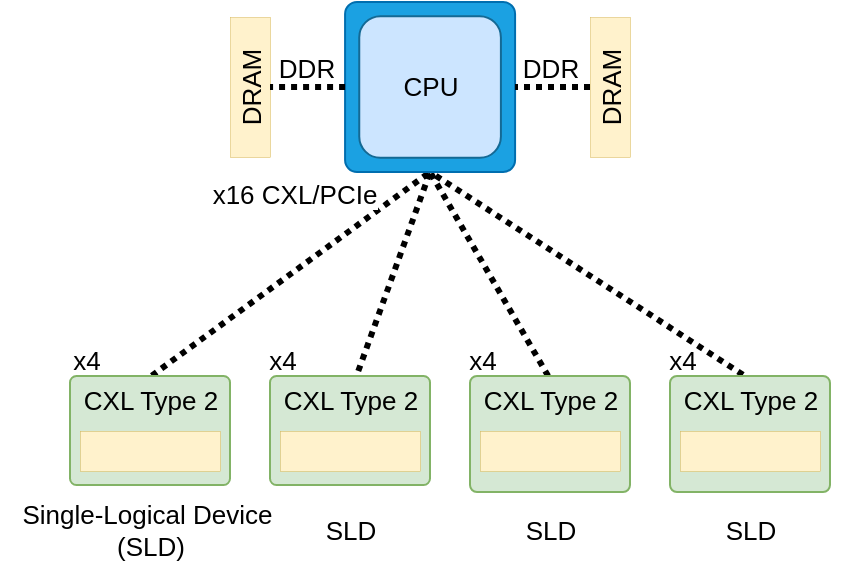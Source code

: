 <mxfile version="24.2.2" type="github">
  <diagram name="Page-1" id="A8W0ZlJkRZm1EOQpJBz_">
    <mxGraphModel dx="765" dy="502" grid="1" gridSize="10" guides="1" tooltips="1" connect="1" arrows="1" fold="1" page="1" pageScale="1" pageWidth="850" pageHeight="1100" math="0" shadow="0">
      <root>
        <mxCell id="0" />
        <mxCell id="1" parent="0" />
        <mxCell id="is0zO_lCI0SrMwI-yfCZ-1" value="" style="endArrow=none;html=1;rounded=0;entryX=0.5;entryY=1;entryDx=0;entryDy=0;exitX=0.51;exitY=0.078;exitDx=0;exitDy=0;strokeWidth=3;dashed=1;dashPattern=1 1;strokeColor=#000000;exitPerimeter=0;fontSize=13;" edge="1" parent="1" source="is0zO_lCI0SrMwI-yfCZ-7" target="is0zO_lCI0SrMwI-yfCZ-27">
          <mxGeometry width="50" height="50" relative="1" as="geometry">
            <mxPoint x="109.25" y="316.59" as="sourcePoint" />
            <mxPoint x="182.71" y="190" as="targetPoint" />
          </mxGeometry>
        </mxCell>
        <mxCell id="is0zO_lCI0SrMwI-yfCZ-2" value="" style="endArrow=none;html=1;rounded=0;entryX=0.5;entryY=1;entryDx=0;entryDy=0;exitX=0.546;exitY=0.002;exitDx=0;exitDy=0;strokeWidth=3;dashed=1;dashPattern=1 1;strokeColor=#000000;exitPerimeter=0;fontSize=13;" edge="1" parent="1" source="is0zO_lCI0SrMwI-yfCZ-11" target="is0zO_lCI0SrMwI-yfCZ-27">
          <mxGeometry width="50" height="50" relative="1" as="geometry">
            <mxPoint x="321.63" y="331.56" as="sourcePoint" />
            <mxPoint x="225.32" y="182.84" as="targetPoint" />
          </mxGeometry>
        </mxCell>
        <mxCell id="is0zO_lCI0SrMwI-yfCZ-3" value="" style="endArrow=none;html=1;rounded=0;entryX=0.5;entryY=1;entryDx=0;entryDy=0;strokeWidth=3;dashed=1;dashPattern=1 1;exitX=0.49;exitY=0.086;exitDx=0;exitDy=0;strokeColor=#000000;exitPerimeter=0;fontSize=13;" edge="1" parent="1" source="is0zO_lCI0SrMwI-yfCZ-15" target="is0zO_lCI0SrMwI-yfCZ-27">
          <mxGeometry width="50" height="50" relative="1" as="geometry">
            <mxPoint x="498.39" y="331.38" as="sourcePoint" />
            <mxPoint x="189.71" y="195" as="targetPoint" />
          </mxGeometry>
        </mxCell>
        <mxCell id="is0zO_lCI0SrMwI-yfCZ-4" value="" style="endArrow=none;html=1;rounded=0;entryX=0.5;entryY=1;entryDx=0;entryDy=0;strokeWidth=3;dashed=1;dashPattern=1 1;exitX=0.461;exitY=0.065;exitDx=0;exitDy=0;strokeColor=#000000;exitPerimeter=0;fontSize=13;" edge="1" parent="1" source="is0zO_lCI0SrMwI-yfCZ-19" target="is0zO_lCI0SrMwI-yfCZ-27">
          <mxGeometry width="50" height="50" relative="1" as="geometry">
            <mxPoint x="672.62" y="330.42" as="sourcePoint" />
            <mxPoint x="162.42" y="180" as="targetPoint" />
          </mxGeometry>
        </mxCell>
        <mxCell id="is0zO_lCI0SrMwI-yfCZ-5" value="Single-Logical Device&amp;nbsp;&lt;div style=&quot;font-size: 13px;&quot;&gt;(SLD)&lt;/div&gt;" style="text;html=1;align=center;verticalAlign=middle;resizable=0;points=[];autosize=1;strokeColor=none;fillColor=none;fontFamily=Helvetica;fontSize=13;fontColor=default;labelBackgroundColor=default;" vertex="1" parent="1">
          <mxGeometry x="190.0" y="344.47" width="150" height="40" as="geometry" />
        </mxCell>
        <mxCell id="is0zO_lCI0SrMwI-yfCZ-6" value="&lt;div style=&quot;font-size: 13px;&quot;&gt;&lt;br style=&quot;font-size: 13px;&quot;&gt;&lt;/div&gt;" style="rounded=1;whiteSpace=wrap;html=1;strokeWidth=1;fontSize=13;rotation=90;align=right;verticalAlign=middle;horizontal=0;labelPosition=left;verticalLabelPosition=middle;fillColor=#d5e8d4;strokeColor=#82b366;perimeterSpacing=0;imageWidth=24;arcSize=6;" vertex="1" parent="1">
          <mxGeometry x="237.75" y="274.25" width="54.5" height="80" as="geometry" />
        </mxCell>
        <mxCell id="is0zO_lCI0SrMwI-yfCZ-7" value="&lt;font style=&quot;font-size: 13px;&quot;&gt;CXL Type 2&lt;/font&gt;" style="text;html=1;align=center;verticalAlign=middle;resizable=0;points=[];autosize=1;strokeColor=none;fillColor=none;labelBackgroundColor=none;fontColor=#000000;fontSize=13;" vertex="1" parent="1">
          <mxGeometry x="220" y="284.47" width="90" height="30" as="geometry" />
        </mxCell>
        <mxCell id="is0zO_lCI0SrMwI-yfCZ-8" value="" style="rounded=0;whiteSpace=wrap;html=1;fillColor=#fff2cc;strokeColor=#d6b656;shadow=0;textShadow=0;strokeWidth=0.25;fontSize=13;" vertex="1" parent="1">
          <mxGeometry x="230" y="314.47" width="70" height="20" as="geometry" />
        </mxCell>
        <mxCell id="is0zO_lCI0SrMwI-yfCZ-9" value="SLD" style="text;html=1;align=center;verticalAlign=middle;resizable=0;points=[];autosize=1;strokeColor=none;fillColor=none;fontFamily=Helvetica;fontSize=13;fontColor=default;labelBackgroundColor=default;" vertex="1" parent="1">
          <mxGeometry x="340.0" y="349.47" width="50" height="30" as="geometry" />
        </mxCell>
        <mxCell id="is0zO_lCI0SrMwI-yfCZ-10" value="&lt;div style=&quot;font-size: 13px;&quot;&gt;&lt;br style=&quot;font-size: 13px;&quot;&gt;&lt;/div&gt;" style="rounded=1;whiteSpace=wrap;html=1;strokeWidth=1;fontSize=13;rotation=90;align=right;verticalAlign=middle;horizontal=0;labelPosition=left;verticalLabelPosition=middle;fillColor=#d5e8d4;strokeColor=#82b366;perimeterSpacing=0;imageWidth=24;arcSize=6;" vertex="1" parent="1">
          <mxGeometry x="337.75" y="274.25" width="54.5" height="80" as="geometry" />
        </mxCell>
        <mxCell id="is0zO_lCI0SrMwI-yfCZ-11" value="&lt;font style=&quot;font-size: 13px;&quot;&gt;CXL Type 2&lt;/font&gt;" style="text;html=1;align=center;verticalAlign=middle;resizable=0;points=[];autosize=1;strokeColor=none;fillColor=none;labelBackgroundColor=none;fontColor=#000000;fontSize=13;" vertex="1" parent="1">
          <mxGeometry x="320" y="284.47" width="90" height="30" as="geometry" />
        </mxCell>
        <mxCell id="is0zO_lCI0SrMwI-yfCZ-12" value="" style="rounded=0;whiteSpace=wrap;html=1;fillColor=#fff2cc;strokeColor=#d6b656;shadow=0;textShadow=0;strokeWidth=0.25;fontSize=13;" vertex="1" parent="1">
          <mxGeometry x="330" y="314.47" width="70" height="20" as="geometry" />
        </mxCell>
        <mxCell id="is0zO_lCI0SrMwI-yfCZ-13" value="SLD" style="text;html=1;align=center;verticalAlign=middle;resizable=0;points=[];autosize=1;strokeColor=none;fillColor=none;fontFamily=Helvetica;fontSize=13;fontColor=default;labelBackgroundColor=default;" vertex="1" parent="1">
          <mxGeometry x="440" y="349.47" width="50" height="30" as="geometry" />
        </mxCell>
        <mxCell id="is0zO_lCI0SrMwI-yfCZ-14" value="&lt;div style=&quot;font-size: 13px;&quot;&gt;&lt;br style=&quot;font-size: 13px;&quot;&gt;&lt;/div&gt;" style="rounded=1;whiteSpace=wrap;html=1;strokeWidth=1;fontSize=13;rotation=90;align=right;verticalAlign=middle;horizontal=0;labelPosition=left;verticalLabelPosition=middle;fillColor=#d5e8d4;strokeColor=#82b366;perimeterSpacing=0;imageWidth=24;arcSize=6;" vertex="1" parent="1">
          <mxGeometry x="436" y="276" width="58" height="80" as="geometry" />
        </mxCell>
        <mxCell id="is0zO_lCI0SrMwI-yfCZ-15" value="&lt;font style=&quot;font-size: 13px;&quot;&gt;CXL Type 2&lt;/font&gt;" style="text;html=1;align=center;verticalAlign=middle;resizable=0;points=[];autosize=1;strokeColor=none;fillColor=none;labelBackgroundColor=none;fontColor=#000000;fontSize=13;" vertex="1" parent="1">
          <mxGeometry x="420" y="284.47" width="90" height="30" as="geometry" />
        </mxCell>
        <mxCell id="is0zO_lCI0SrMwI-yfCZ-16" value="" style="rounded=0;whiteSpace=wrap;html=1;fillColor=#fff2cc;strokeColor=#d6b656;shadow=0;textShadow=0;strokeWidth=0.25;fontSize=13;" vertex="1" parent="1">
          <mxGeometry x="430" y="314.47" width="70" height="20" as="geometry" />
        </mxCell>
        <mxCell id="is0zO_lCI0SrMwI-yfCZ-17" value="SLD" style="text;html=1;align=center;verticalAlign=middle;resizable=0;points=[];autosize=1;strokeColor=none;fillColor=none;fontFamily=Helvetica;fontSize=13;fontColor=default;labelBackgroundColor=default;" vertex="1" parent="1">
          <mxGeometry x="540" y="349.47" width="50" height="30" as="geometry" />
        </mxCell>
        <mxCell id="is0zO_lCI0SrMwI-yfCZ-18" value="&lt;div style=&quot;font-size: 13px;&quot;&gt;&lt;br style=&quot;font-size: 13px;&quot;&gt;&lt;/div&gt;" style="rounded=1;whiteSpace=wrap;html=1;strokeWidth=1;fontSize=13;rotation=90;align=right;verticalAlign=middle;horizontal=0;labelPosition=left;verticalLabelPosition=middle;fillColor=#d5e8d4;strokeColor=#82b366;perimeterSpacing=0;imageWidth=24;arcSize=6;" vertex="1" parent="1">
          <mxGeometry x="536" y="276" width="58" height="80" as="geometry" />
        </mxCell>
        <mxCell id="is0zO_lCI0SrMwI-yfCZ-19" value="&lt;font style=&quot;font-size: 13px;&quot;&gt;CXL Type 2&lt;/font&gt;" style="text;html=1;align=center;verticalAlign=middle;resizable=0;points=[];autosize=1;strokeColor=none;fillColor=none;labelBackgroundColor=none;fontColor=#000000;fontSize=13;" vertex="1" parent="1">
          <mxGeometry x="520" y="284.47" width="90" height="30" as="geometry" />
        </mxCell>
        <mxCell id="is0zO_lCI0SrMwI-yfCZ-20" value="" style="rounded=0;whiteSpace=wrap;html=1;fillColor=#fff2cc;strokeColor=#d6b656;shadow=0;textShadow=0;strokeWidth=0.25;fontSize=13;" vertex="1" parent="1">
          <mxGeometry x="530" y="314.47" width="70" height="20" as="geometry" />
        </mxCell>
        <mxCell id="is0zO_lCI0SrMwI-yfCZ-21" value="x4" style="text;html=1;align=center;verticalAlign=middle;resizable=0;points=[];autosize=1;strokeColor=none;fillColor=none;fontFamily=Helvetica;fontSize=13;fontColor=default;labelBackgroundColor=none;" vertex="1" parent="1">
          <mxGeometry x="213.29" y="264" width="40" height="30" as="geometry" />
        </mxCell>
        <mxCell id="is0zO_lCI0SrMwI-yfCZ-22" value="x16 CXL/PCIe" style="text;html=1;align=center;verticalAlign=middle;resizable=0;points=[];autosize=1;strokeColor=none;fillColor=none;fontFamily=Helvetica;fontSize=13;fontColor=default;labelBackgroundColor=default;" vertex="1" parent="1">
          <mxGeometry x="282.25" y="181.46" width="110" height="30" as="geometry" />
        </mxCell>
        <mxCell id="is0zO_lCI0SrMwI-yfCZ-23" value="x4" style="text;html=1;align=center;verticalAlign=middle;resizable=0;points=[];autosize=1;strokeColor=none;fillColor=none;fontFamily=Helvetica;fontSize=13;fontColor=default;labelBackgroundColor=none;" vertex="1" parent="1">
          <mxGeometry x="311.0" y="264" width="40" height="30" as="geometry" />
        </mxCell>
        <mxCell id="is0zO_lCI0SrMwI-yfCZ-24" value="x4" style="text;html=1;align=center;verticalAlign=middle;resizable=0;points=[];autosize=1;strokeColor=none;fillColor=none;fontFamily=Helvetica;fontSize=13;fontColor=default;labelBackgroundColor=none;" vertex="1" parent="1">
          <mxGeometry x="411.0" y="264" width="40" height="30" as="geometry" />
        </mxCell>
        <mxCell id="is0zO_lCI0SrMwI-yfCZ-25" value="x4" style="text;html=1;align=center;verticalAlign=middle;resizable=0;points=[];autosize=1;strokeColor=none;fillColor=none;fontFamily=Helvetica;fontSize=13;fontColor=default;labelBackgroundColor=none;" vertex="1" parent="1">
          <mxGeometry x="511" y="264" width="40" height="30" as="geometry" />
        </mxCell>
        <mxCell id="is0zO_lCI0SrMwI-yfCZ-26" value="" style="group;fillColor=default;gradientColor=none;strokeColor=none;fontSize=13;" connectable="0" vertex="1" parent="1">
          <mxGeometry x="362.541" y="100" width="84.998" height="85" as="geometry" />
        </mxCell>
        <mxCell id="is0zO_lCI0SrMwI-yfCZ-27" value="" style="rounded=1;whiteSpace=wrap;html=1;arcSize=7;fillColor=#1ba1e2;strokeColor=#006EAF;fontColor=#ffffff;fontSize=13;" vertex="1" parent="is0zO_lCI0SrMwI-yfCZ-26">
          <mxGeometry width="84.998" height="85" as="geometry" />
        </mxCell>
        <mxCell id="is0zO_lCI0SrMwI-yfCZ-28" value="&lt;font style=&quot;font-size: 13px;&quot;&gt;CPU&lt;/font&gt;" style="rounded=1;whiteSpace=wrap;html=1;fillColor=#cce5ff;strokeColor=#146994;shadow=0;fontSize=13;" vertex="1" parent="is0zO_lCI0SrMwI-yfCZ-26">
          <mxGeometry x="7.083" y="7.083" width="70.832" height="70.833" as="geometry" />
        </mxCell>
        <mxCell id="is0zO_lCI0SrMwI-yfCZ-29" value="DRAM" style="rounded=0;whiteSpace=wrap;html=1;fillColor=#fff2cc;strokeColor=#d6b656;shadow=0;textShadow=0;strokeWidth=0.25;rotation=-90;fontSize=13;" vertex="1" parent="1">
          <mxGeometry x="460" y="132.5" width="70" height="20" as="geometry" />
        </mxCell>
        <mxCell id="is0zO_lCI0SrMwI-yfCZ-30" value="DRAM" style="rounded=0;whiteSpace=wrap;html=1;fillColor=#fff2cc;strokeColor=#d6b656;shadow=0;textShadow=0;strokeWidth=0.25;rotation=-90;fontSize=13;" vertex="1" parent="1">
          <mxGeometry x="280.0" y="132.5" width="70" height="20" as="geometry" />
        </mxCell>
        <mxCell id="is0zO_lCI0SrMwI-yfCZ-31" value="" style="endArrow=none;html=1;rounded=0;entryX=1;entryY=0.5;entryDx=0;entryDy=0;strokeWidth=3;dashed=1;dashPattern=1 1;strokeColor=#000000;fontSize=13;" edge="1" parent="1" source="is0zO_lCI0SrMwI-yfCZ-29" target="is0zO_lCI0SrMwI-yfCZ-27">
          <mxGeometry width="50" height="50" relative="1" as="geometry">
            <mxPoint x="615.96" y="286" as="sourcePoint" />
            <mxPoint x="459.96" y="185" as="targetPoint" />
          </mxGeometry>
        </mxCell>
        <mxCell id="is0zO_lCI0SrMwI-yfCZ-32" value="DDR" style="edgeLabel;html=1;align=center;verticalAlign=middle;resizable=0;points=[];fontSize=13;" vertex="1" connectable="0" parent="is0zO_lCI0SrMwI-yfCZ-31">
          <mxGeometry x="0.42" y="-3" relative="1" as="geometry">
            <mxPoint x="6" y="-7" as="offset" />
          </mxGeometry>
        </mxCell>
        <mxCell id="is0zO_lCI0SrMwI-yfCZ-33" value="" style="endArrow=none;html=1;rounded=0;strokeWidth=3;dashed=1;dashPattern=1 1;strokeColor=#000000;exitX=0;exitY=0.5;exitDx=0;exitDy=0;entryX=0.5;entryY=1;entryDx=0;entryDy=0;fontSize=13;" edge="1" parent="1" source="is0zO_lCI0SrMwI-yfCZ-27" target="is0zO_lCI0SrMwI-yfCZ-30">
          <mxGeometry width="50" height="50" relative="1" as="geometry">
            <mxPoint x="357.46" y="143" as="sourcePoint" />
            <mxPoint x="330" y="143" as="targetPoint" />
          </mxGeometry>
        </mxCell>
        <mxCell id="is0zO_lCI0SrMwI-yfCZ-34" value="DDR" style="edgeLabel;html=1;align=center;verticalAlign=middle;resizable=0;points=[];fontSize=13;" vertex="1" connectable="0" parent="is0zO_lCI0SrMwI-yfCZ-33">
          <mxGeometry x="0.329" y="-1" relative="1" as="geometry">
            <mxPoint x="5" y="-9" as="offset" />
          </mxGeometry>
        </mxCell>
      </root>
    </mxGraphModel>
  </diagram>
</mxfile>
